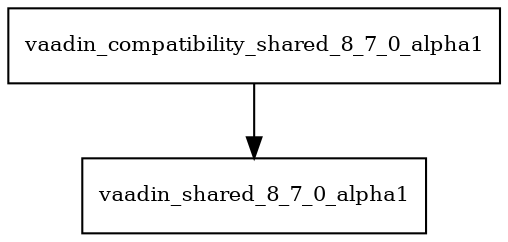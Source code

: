 digraph vaadin_compatibility_shared_8_7_0_alpha1_dependencies {
  node [shape = box, fontsize=10.0];
  vaadin_compatibility_shared_8_7_0_alpha1 -> vaadin_shared_8_7_0_alpha1;
}
